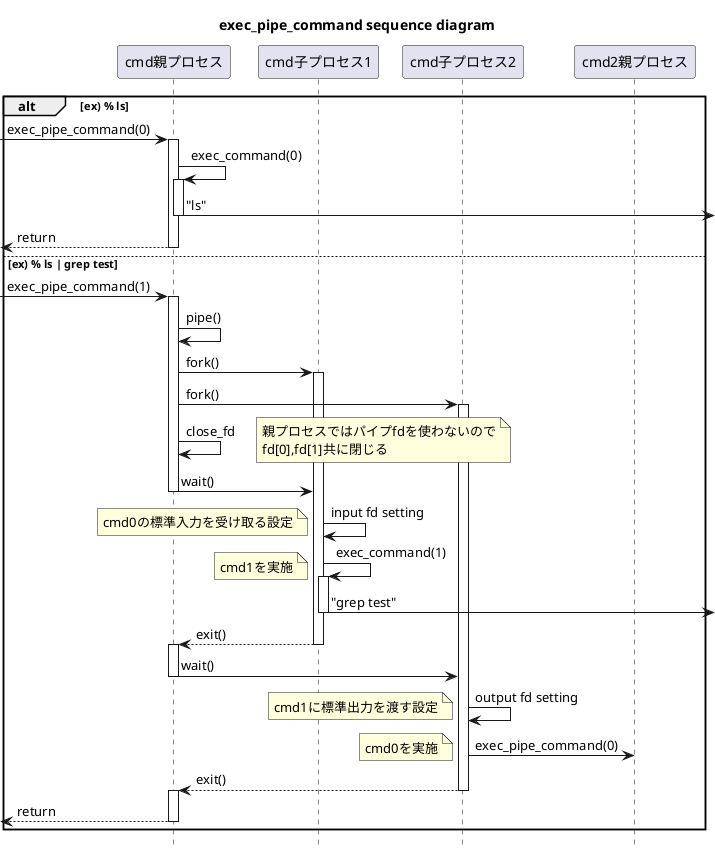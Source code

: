

@startuml
title exec_pipe_command sequence diagram
hide footbox

participant "cmd親プロセス" as Parent1
participant "cmd子プロセス1" as Child1
participant "cmd子プロセス2" as Child2
participant "cmd2親プロセス" as Parent2

alt ex) % ls
	[->Parent1 : exec_pipe_command(0)
	activate Parent1
	Parent1 -> Parent1 : exec_command(0)
	activate Parent1
	Parent1->] : "ls"
	deactivate Parent1
	[<--Parent1 : return
	deactivate Parent1
else ex) % ls | grep test
	[->Parent1 : exec_pipe_command(1)
	activate Parent1
	Parent1->Parent1 : pipe()
	Parent1->Child1 : fork()
	activate Child1
	Parent1->Child2 : fork()
	activate Child2
	Parent1->Parent1 : close_fd
	note right: 親プロセスではパイプfdを使わないので\nfd[0],fd[1]共に閉じる
	Parent1->Child1 : wait()
	deactivate Parent1
	Child1->Child1 : input fd setting
	note left: cmd0の標準入力を受け取る設定
	Child1->Child1 : exec_command(1)
	note left: cmd1を実施
	activate Child1
	Child1->] : "grep test"
	deactivate Child1
	Parent1<--Child1 : exit()
	deactivate Child1
	activate Parent1
	Parent1->Child2 : wait()
	deactivate Parent1
	Child2->Child2 : output fd setting
	note left: cmd1に標準出力を渡す設定
	Child2->Parent2 : exec_pipe_command(0)
	note left: cmd0を実施
	Parent1<--Child2 : exit()
	deactivate Child2
	activate Parent1
	[<--Parent1 : return
	deactivate Parent1
end


@enduml